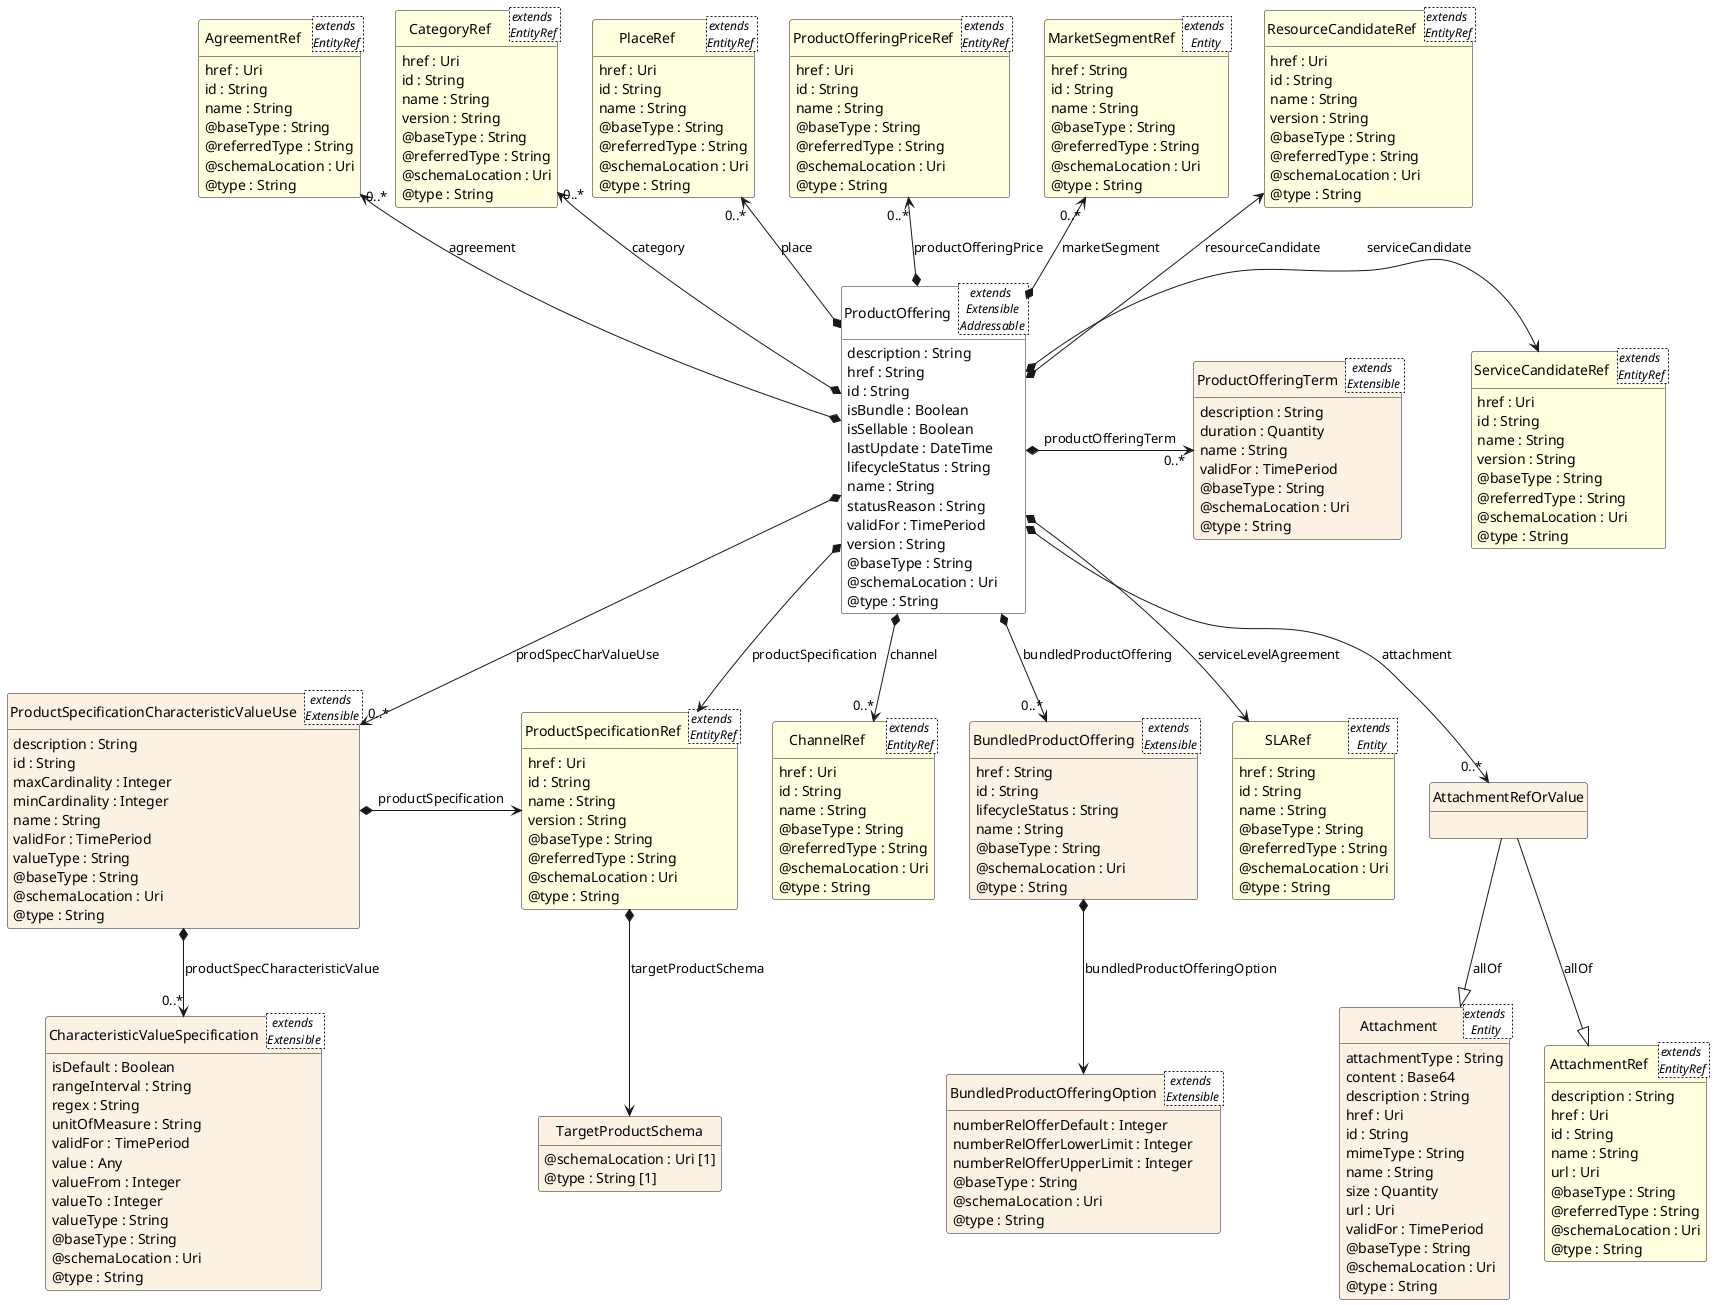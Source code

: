 @startuml
'
' Resource:  ProductOffering
' Source:    Product_Catalog_Management_4.1.0_oas.yaml
' Generated: 2020-11-18 16:35:42+0100
'
hide circle
hide methods
hide stereotype
show <<Enumeration>> stereotype
skinparam class {
   backgroundColor<<Enumeration>> #E6F5F7
   backgroundColor<<Ref>> #FFFFE0
   backgroundColor<<Pivot>> #FFFFFFF
   backgroundColor #FCF2E3
   backgroundColor<<SubResource>> MistyRose
}

skinparam legend {
   borderRoundCorner 0
   borderColor red
   backgroundColor white
}

'sequence: 15
class ProductOffering <extends  \nExtensible \nAddressable >  <<Pivot>> {
    description : String
    href : String
    id : String
    isBundle : Boolean
    isSellable : Boolean
    lastUpdate : DateTime
    lifecycleStatus : String
    name : String
    statusReason : String
    validFor : TimePeriod
    version : String
    @baseType : String
    @schemaLocation : Uri
    @type : String
}

'sequence: 23
class AgreementRef <extends  \nEntityRef >  <<Ref>> {
    href : Uri
    id : String
    name : String
    @baseType : String
    @referredType : String
    @schemaLocation : Uri
    @type : String
}

'sequence: 32
class CategoryRef <extends  \nEntityRef >  <<Ref>> {
    href : Uri
    id : String
    name : String
    version : String
    @baseType : String
    @referredType : String
    @schemaLocation : Uri
    @type : String
}

'sequence: 46
class Attachment <extends  \nEntity >  {
    attachmentType : String
    content : Base64
    description : String
    href : Uri
    id : String
    mimeType : String
    name : String
    size : Quantity
    url : Uri
    validFor : TimePeriod
    @baseType : String
    @schemaLocation : Uri
    @type : String
}

'sequence: 54
class ChannelRef <extends  \nEntityRef >  <<Ref>> {
    href : Uri
    id : String
    name : String
    @baseType : String
    @referredType : String
    @schemaLocation : Uri
    @type : String
}

'sequence: 62
class PlaceRef <extends  \nEntityRef >  <<Ref>> {
    href : Uri
    id : String
    name : String
    @baseType : String
    @referredType : String
    @schemaLocation : Uri
    @type : String
}

'sequence: 65
class TargetProductSchema  {
    @schemaLocation : Uri [1]
    @type : String [1]
}

'sequence: 74
class ServiceCandidateRef <extends  \nEntityRef >  <<Ref>> {
    href : Uri
    id : String
    name : String
    version : String
    @baseType : String
    @referredType : String
    @schemaLocation : Uri
    @type : String
}

'sequence: 82
class ProductOfferingTerm <extends  \nExtensible >  {
    description : String
    duration : Quantity
    name : String
    validFor : TimePeriod
    @baseType : String
    @schemaLocation : Uri
    @type : String
}

'sequence: 93
class ProductSpecificationCharacteristicValueUse <extends  \nExtensible >  {
    description : String
    id : String
    maxCardinality : Integer
    minCardinality : Integer
    name : String
    validFor : TimePeriod
    valueType : String
    @baseType : String
    @schemaLocation : Uri
    @type : String
}

'sequence: 100
class BundledProductOfferingOption <extends  \nExtensible >  {
    numberRelOfferDefault : Integer
    numberRelOfferLowerLimit : Integer
    numberRelOfferUpperLimit : Integer
    @baseType : String
    @schemaLocation : Uri
    @type : String
}

'sequence: 108
class ProductOfferingPriceRef <extends  \nEntityRef >  <<Ref>> {
    href : Uri
    id : String
    name : String
    @baseType : String
    @referredType : String
    @schemaLocation : Uri
    @type : String
}

'sequence: 116
class MarketSegmentRef <extends  \nEntity >  <<Ref>> {
    href : String
    id : String
    name : String
    @baseType : String
    @referredType : String
    @schemaLocation : Uri
    @type : String
}

'sequence: 125
class ResourceCandidateRef <extends  \nEntityRef >  <<Ref>> {
    href : Uri
    id : String
    name : String
    version : String
    @baseType : String
    @referredType : String
    @schemaLocation : Uri
    @type : String
}

'sequence: 133
class BundledProductOffering <extends  \nExtensible >  {
    href : String
    id : String
    lifecycleStatus : String
    name : String
    @baseType : String
    @schemaLocation : Uri
    @type : String
}

'sequence: 141
class SLARef <extends  \nEntity >  <<Ref>> {
    href : String
    id : String
    name : String
    @baseType : String
    @referredType : String
    @schemaLocation : Uri
    @type : String
}

'sequence: 142
class AttachmentRefOrValue  {
    {field}//                                        //
}

'sequence: 151
class ProductSpecificationRef <extends  \nEntityRef >  <<Ref>> {
    href : Uri
    id : String
    name : String
    version : String
    @baseType : String
    @referredType : String
    @schemaLocation : Uri
    @type : String
}

'sequence: 161
class AttachmentRef <extends  \nEntityRef >  <<Ref>> {
    description : String
    href : Uri
    id : String
    name : String
    url : Uri
    @baseType : String
    @referredType : String
    @schemaLocation : Uri
    @type : String
}

'sequence: 174
class CharacteristicValueSpecification <extends  \nExtensible >  {
    isDefault : Boolean
    rangeInterval : String
    regex : String
    unitOfMeasure : String
    validFor : TimePeriod
    value : Any
    valueFrom : Integer
    valueTo : Integer
    valueType : String
    @baseType : String
    @schemaLocation : Uri
    @type : String
}

'sequence: 15
'processing edges for ProductOffering
'sequence: 177
'rule: circle rule :: effectiveCircle = ProductOffering ProductSpecificationRef ProductSpecificationCharacteristicValueUse ProductOffering - special case - threePart=true multiple=false - place [BELOW, RIGHT] - default to BELOW
ProductOffering *-->   ProductSpecificationRef : productSpecification

'sequence: 179
'rule: circle rule :: effectiveCircle = ProductOffering ProductSpecificationRef ProductSpecificationCharacteristicValueUse ProductOffering - special case - threePart=true multiple=false - place [BELOW, RIGHT] - default to RIGHT
ProductSpecificationRef  <-left-* ProductSpecificationCharacteristicValueUse : productSpecification

'sequence: 181
'rule: circle rule :: effectiveCircle = ProductOffering ProductSpecificationRef ProductSpecificationCharacteristicValueUse ProductOffering - special case - threePart=true multiple=false - place [BELOW, RIGHT] - default to RIGHT - override default direction - now ABOVE
ProductOffering *-->  "0..*" ProductSpecificationCharacteristicValueUse : prodSpecCharValueUse

'sequence: 185
'rule: General below rule - either none already or unable to place left / right of currently placed
ProductOffering *-->  "0..*" BundledProductOffering : bundledProductOffering

'sequence: 187
'rule: General below rule - either none already or unable to place left / right of currently placed
ProductOffering *-->  "0..*" AttachmentRefOrValue : attachment

'sequence: 205
'rule: General left rule
ServiceCandidateRef  <-left-* ProductOffering : serviceCandidate

'sequence: 207
'rule: General right rule
ProductOffering *-right-> "0..*" ProductOfferingTerm : productOfferingTerm

'sequence: 209
'rule: General above rule
MarketSegmentRef "0..*" <--* ProductOffering : marketSegment

'sequence: 211
'rule: General above rule
ProductOfferingPriceRef "0..*" <--* ProductOffering : productOfferingPrice

'sequence: 213
'rule: General above rule
CategoryRef "0..*" <--* ProductOffering : category

'sequence: 215
'rule: General above rule
AgreementRef "0..*" <--* ProductOffering : agreement

'sequence: 217
'rule: General above rule
ResourceCandidateRef  <--* ProductOffering : resourceCandidate

'sequence: 219
'rule: General above rule
PlaceRef "0..*" <--* ProductOffering : place

'sequence: 221
'rule: General below rule - either none already or unable to place left / right of currently placed
ProductOffering *-->  "0..*" ChannelRef : channel

'sequence: 223
'rule: General below rule - either none already or unable to place left / right of currently placed
ProductOffering *-->   SLARef : serviceLevelAgreement

'sequence: 133
'processing edges for BundledProductOffering
'completed processing of edges for BundledProductOffering
'processing edges for BundledProductOffering
'sequence: 257
'rule: General below rule
BundledProductOffering *-->   BundledProductOfferingOption : bundledProductOfferingOption

'sequence: 151
'processing edges for ProductSpecificationRef
'completed processing of edges for ProductSpecificationRef
'processing edges for ProductSpecificationRef
'sequence: 261
'rule: General below rule
ProductSpecificationRef *-->   TargetProductSchema : targetProductSchema

'sequence: 142
'processing edges for AttachmentRefOrValue
'completed processing of edges for AttachmentRefOrValue
'processing edges for AttachmentRefOrValue
'sequence: 265
'rule: General below rule
AttachmentRefOrValue --|> Attachment : allOf

'sequence: 267
'rule: General below rule
AttachmentRefOrValue --|> AttachmentRef : allOf

'sequence: 93
'processing edges for ProductSpecificationCharacteristicValueUse
' finished with placeWithPlaced P02-3
'completed processing of edges for ProductSpecificationCharacteristicValueUse
'processing edges for ProductSpecificationCharacteristicValueUse
' finished with placeWithPlaced P02-3
'sequence: 272
'rule: General below rule
ProductSpecificationCharacteristicValueUse *-->  "0..*" CharacteristicValueSpecification : productSpecCharacteristicValue



'layout of the core: [ProductOffering, ProductSpecificationCharacteristicValueUse, BundledProductOffering, AttachmentRefOrValue, ProductSpecificationRef] (seq=175)
'finished layout of the core (seq=199)
'y=9 : CategoryRef (10) AgreementRef (10) PlaceRef (10) MarketSegmentRef (10) ProductOfferingPriceRef (10) ResourceCandidateRef (10) (seq=275)
'y=10 : ServiceCandidateRef (9) ProductOfferingTerm (11) ProductOffering (10) (seq=276)
'y=11 : ChannelRef (10) ProductSpecificationCharacteristicValueUse (11) BundledProductOffering (10) SLARef (9) AttachmentRefOrValue (9) ProductSpecificationRef (10) (seq=277)
'y=12 : Attachment (9) TargetProductSchema (10) BundledProductOfferingOption (10) AttachmentRef (8) CharacteristicValueSpecification (11) (seq=278)
@enduml